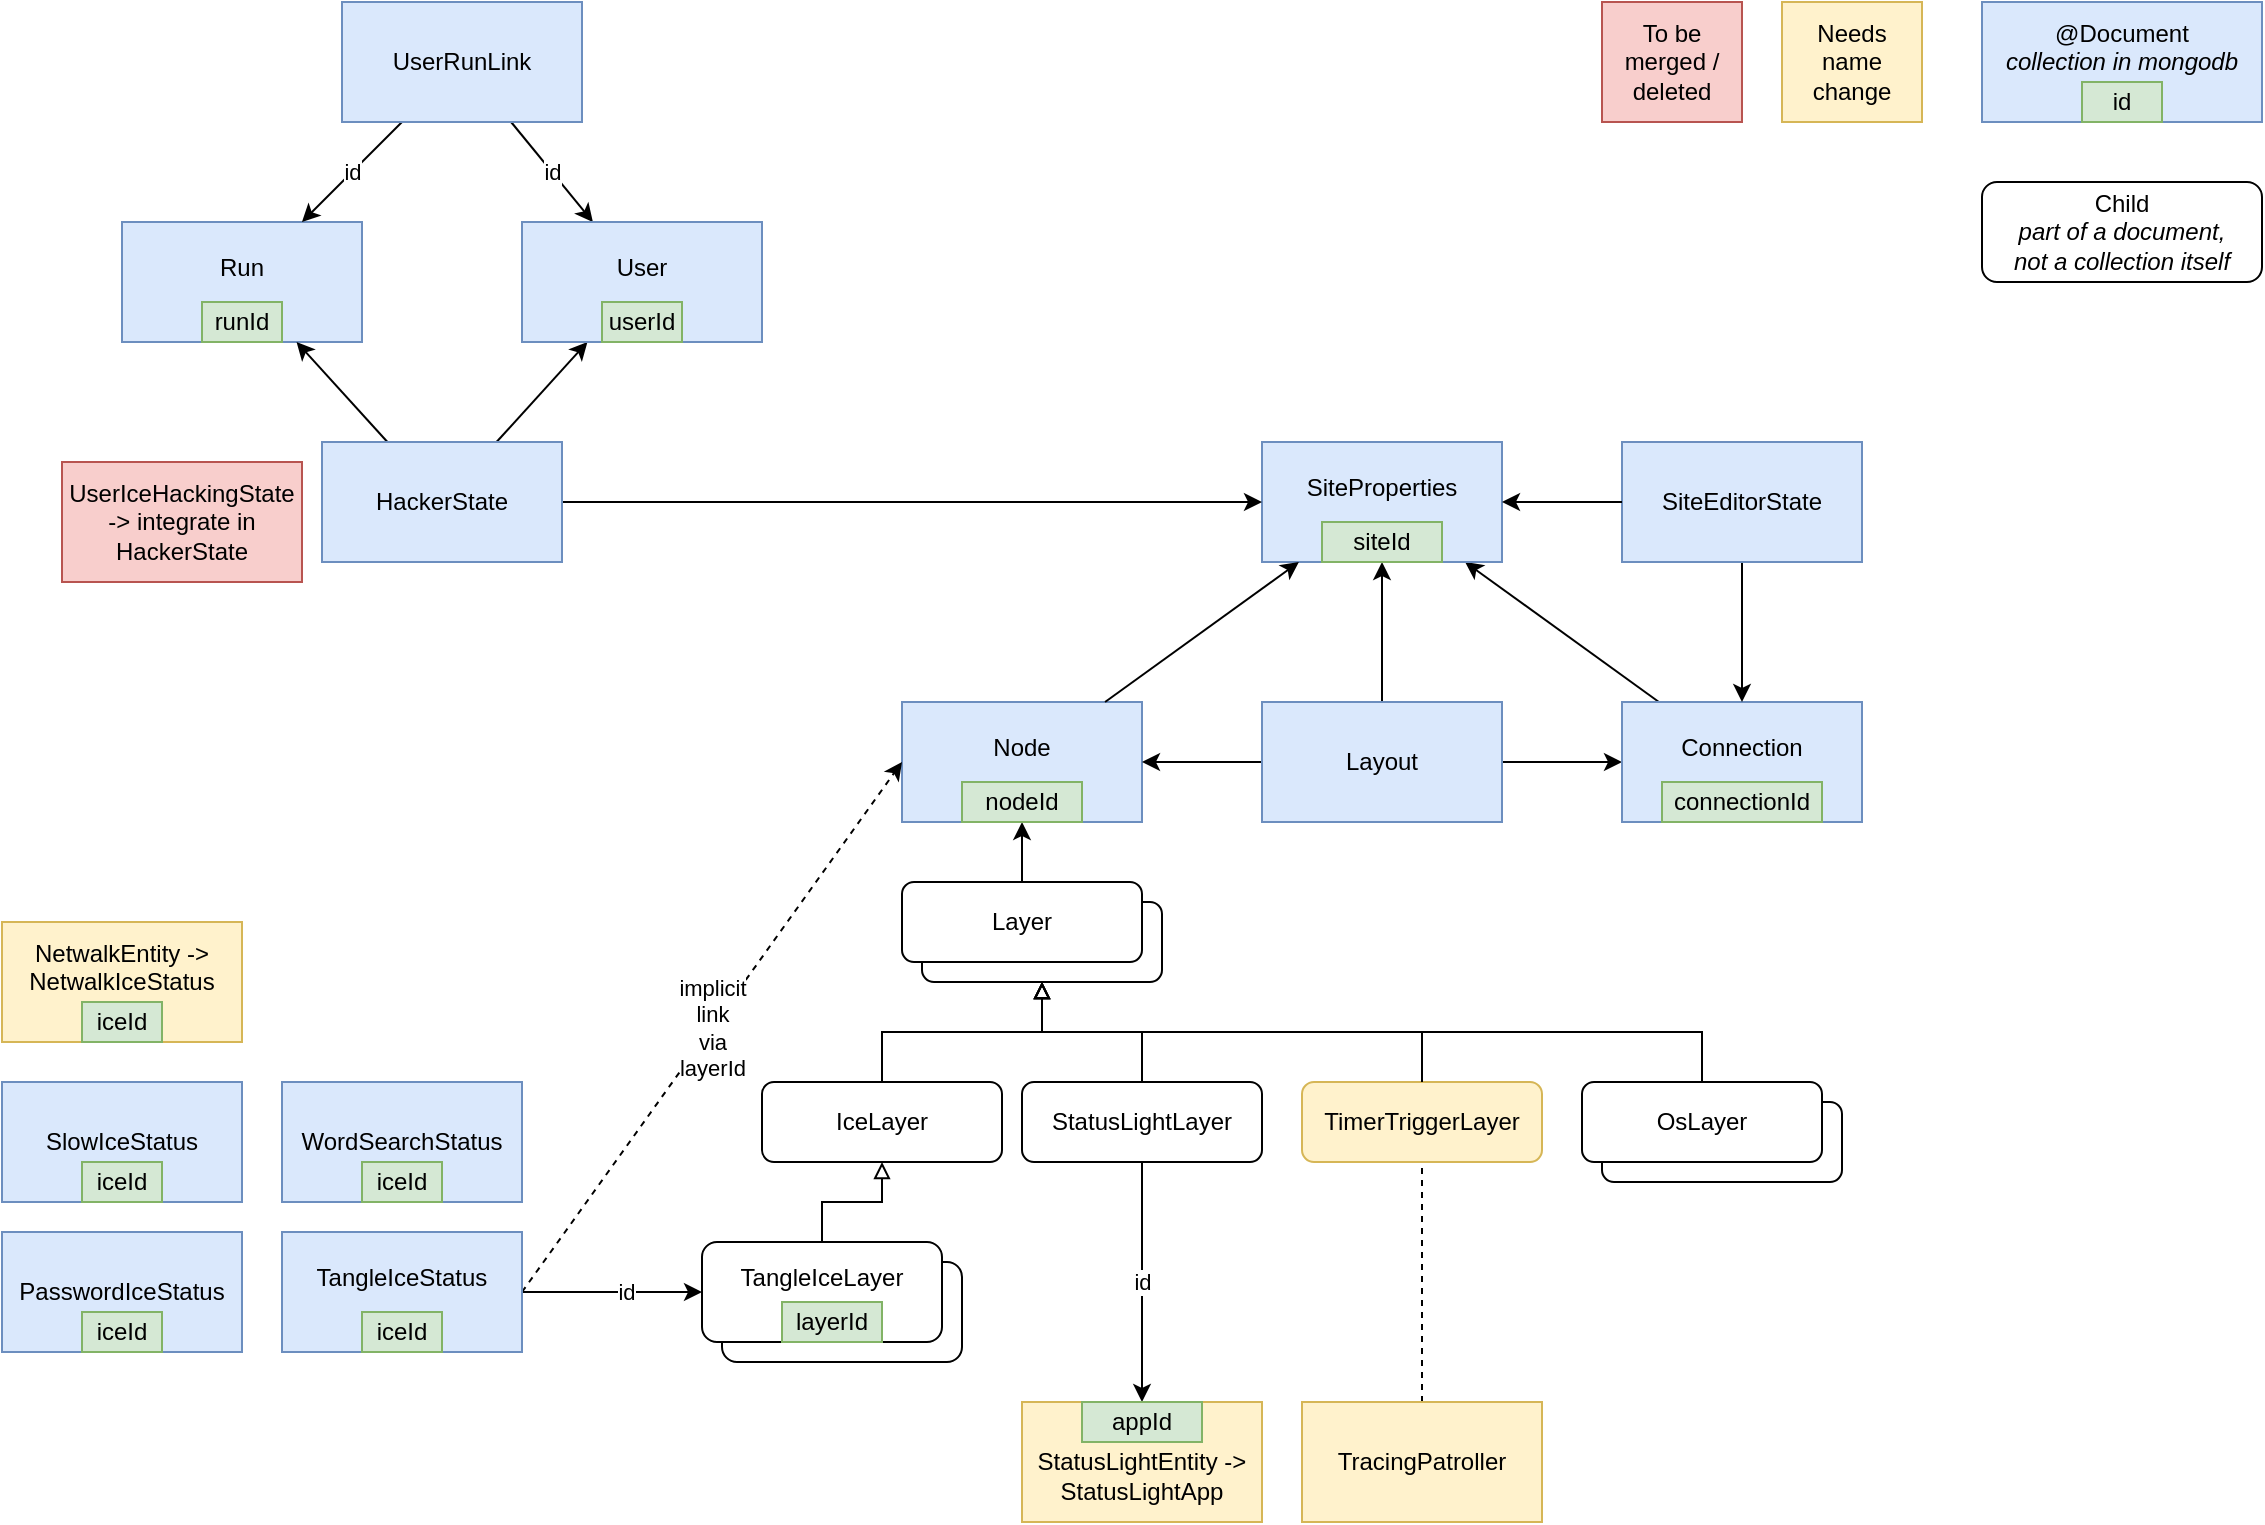 <mxfile version="21.5.2" type="github">
  <diagram name="Page-1" id="mnIJfY60bvJNDvsKuQh9">
    <mxGraphModel dx="1286" dy="781" grid="1" gridSize="10" guides="1" tooltips="1" connect="1" arrows="1" fold="1" page="1" pageScale="1" pageWidth="1169" pageHeight="827" math="0" shadow="0">
      <root>
        <mxCell id="0" />
        <mxCell id="1" parent="0" />
        <mxCell id="jiuy7B6aaROlVbYT8yXl-59" style="rounded=0;orthogonalLoop=1;jettySize=auto;html=1;endArrow=classic;endFill=1;" parent="1" source="jiuy7B6aaROlVbYT8yXl-14" target="jiuy7B6aaROlVbYT8yXl-16" edge="1">
          <mxGeometry relative="1" as="geometry">
            <mxPoint x="708" y="340" as="sourcePoint" />
            <mxPoint x="610" y="383" as="targetPoint" />
          </mxGeometry>
        </mxCell>
        <mxCell id="jiuy7B6aaROlVbYT8yXl-41" value="TangleIceLayer" style="rounded=1;whiteSpace=wrap;html=1;" parent="1" vertex="1">
          <mxGeometry x="390" y="650" width="120" height="50" as="geometry" />
        </mxCell>
        <mxCell id="jiuy7B6aaROlVbYT8yXl-40" value="OsLayer" style="rounded=1;whiteSpace=wrap;html=1;fontStyle=0" parent="1" vertex="1">
          <mxGeometry x="830" y="570" width="120" height="40" as="geometry" />
        </mxCell>
        <mxCell id="jiuy7B6aaROlVbYT8yXl-1" value="Node&lt;br&gt;&amp;nbsp;" style="rounded=0;whiteSpace=wrap;html=1;fillColor=#dae8fc;strokeColor=#6c8ebf;" parent="1" vertex="1">
          <mxGeometry x="480" y="370" width="120" height="60" as="geometry" />
        </mxCell>
        <mxCell id="jiuy7B6aaROlVbYT8yXl-11" style="edgeStyle=orthogonalEdgeStyle;rounded=0;orthogonalLoop=1;jettySize=auto;html=1;exitX=0.5;exitY=0;exitDx=0;exitDy=0;entryX=0.5;entryY=1;entryDx=0;entryDy=0;" parent="1" source="jiuy7B6aaROlVbYT8yXl-66" target="jiuy7B6aaROlVbYT8yXl-1" edge="1">
          <mxGeometry relative="1" as="geometry">
            <Array as="points" />
          </mxGeometry>
        </mxCell>
        <mxCell id="jiuy7B6aaROlVbYT8yXl-2" value="Layer" style="rounded=1;whiteSpace=wrap;html=1;" parent="1" vertex="1">
          <mxGeometry x="490" y="470" width="120" height="40" as="geometry" />
        </mxCell>
        <mxCell id="jiuy7B6aaROlVbYT8yXl-3" value="@Document&lt;br&gt;&lt;i&gt;collection in mongodb&lt;br&gt;&amp;nbsp;&lt;br&gt;&lt;/i&gt;" style="rounded=0;whiteSpace=wrap;html=1;fillColor=#dae8fc;strokeColor=#6c8ebf;" parent="1" vertex="1">
          <mxGeometry x="1020" y="20" width="140" height="60" as="geometry" />
        </mxCell>
        <mxCell id="jiuy7B6aaROlVbYT8yXl-4" value="Child&lt;br&gt;&lt;i&gt;part of a document, &lt;br&gt;not a collection itself&lt;/i&gt;" style="rounded=1;whiteSpace=wrap;html=1;" parent="1" vertex="1">
          <mxGeometry x="1020" y="110" width="140" height="50" as="geometry" />
        </mxCell>
        <mxCell id="jiuy7B6aaROlVbYT8yXl-8" style="edgeStyle=orthogonalEdgeStyle;rounded=0;orthogonalLoop=1;jettySize=auto;html=1;exitX=0.5;exitY=0;exitDx=0;exitDy=0;entryX=0.5;entryY=1;entryDx=0;entryDy=0;endArrow=block;endFill=0;" parent="1" source="jiuy7B6aaROlVbYT8yXl-5" target="jiuy7B6aaROlVbYT8yXl-2" edge="1">
          <mxGeometry relative="1" as="geometry" />
        </mxCell>
        <mxCell id="jiuy7B6aaROlVbYT8yXl-5" value="IceLayer" style="rounded=1;whiteSpace=wrap;html=1;" parent="1" vertex="1">
          <mxGeometry x="410" y="560" width="120" height="40" as="geometry" />
        </mxCell>
        <mxCell id="jiuy7B6aaROlVbYT8yXl-10" style="edgeStyle=orthogonalEdgeStyle;rounded=0;orthogonalLoop=1;jettySize=auto;html=1;exitX=0.5;exitY=0;exitDx=0;exitDy=0;endArrow=block;endFill=0;entryX=0.5;entryY=1;entryDx=0;entryDy=0;" parent="1" source="jiuy7B6aaROlVbYT8yXl-9" target="jiuy7B6aaROlVbYT8yXl-2" edge="1">
          <mxGeometry relative="1" as="geometry">
            <mxPoint x="540" y="500" as="targetPoint" />
          </mxGeometry>
        </mxCell>
        <mxCell id="jiuy7B6aaROlVbYT8yXl-61" value="id" style="edgeStyle=orthogonalEdgeStyle;rounded=0;orthogonalLoop=1;jettySize=auto;html=1;exitX=0.5;exitY=1;exitDx=0;exitDy=0;" parent="1" source="jiuy7B6aaROlVbYT8yXl-9" target="jiuy7B6aaROlVbYT8yXl-34" edge="1">
          <mxGeometry relative="1" as="geometry" />
        </mxCell>
        <mxCell id="jiuy7B6aaROlVbYT8yXl-9" value="StatusLightLayer" style="rounded=1;whiteSpace=wrap;html=1;" parent="1" vertex="1">
          <mxGeometry x="540" y="560" width="120" height="40" as="geometry" />
        </mxCell>
        <mxCell id="jiuy7B6aaROlVbYT8yXl-53" style="edgeStyle=orthogonalEdgeStyle;rounded=0;orthogonalLoop=1;jettySize=auto;html=1;exitX=0.5;exitY=0;exitDx=0;exitDy=0;endArrow=classic;endFill=1;" parent="1" source="jiuy7B6aaROlVbYT8yXl-12" target="jiuy7B6aaROlVbYT8yXl-16" edge="1">
          <mxGeometry relative="1" as="geometry" />
        </mxCell>
        <mxCell id="jiuy7B6aaROlVbYT8yXl-84" style="edgeStyle=orthogonalEdgeStyle;rounded=0;orthogonalLoop=1;jettySize=auto;html=1;exitX=0;exitY=0.5;exitDx=0;exitDy=0;" parent="1" source="jiuy7B6aaROlVbYT8yXl-12" target="jiuy7B6aaROlVbYT8yXl-1" edge="1">
          <mxGeometry relative="1" as="geometry" />
        </mxCell>
        <mxCell id="jiuy7B6aaROlVbYT8yXl-92" style="edgeStyle=orthogonalEdgeStyle;rounded=0;orthogonalLoop=1;jettySize=auto;html=1;exitX=1;exitY=0.5;exitDx=0;exitDy=0;entryX=0;entryY=0.5;entryDx=0;entryDy=0;" parent="1" source="jiuy7B6aaROlVbYT8yXl-12" target="jiuy7B6aaROlVbYT8yXl-14" edge="1">
          <mxGeometry relative="1" as="geometry" />
        </mxCell>
        <mxCell id="jiuy7B6aaROlVbYT8yXl-12" value="Layout" style="rounded=0;whiteSpace=wrap;html=1;fillColor=#dae8fc;strokeColor=#6c8ebf;" parent="1" vertex="1">
          <mxGeometry x="660" y="370" width="120" height="60" as="geometry" />
        </mxCell>
        <mxCell id="jiuy7B6aaROlVbYT8yXl-14" value="Connection&lt;br&gt;&amp;nbsp;" style="rounded=0;whiteSpace=wrap;html=1;fillColor=#dae8fc;strokeColor=#6c8ebf;" parent="1" vertex="1">
          <mxGeometry x="840" y="370" width="120" height="60" as="geometry" />
        </mxCell>
        <mxCell id="jiuy7B6aaROlVbYT8yXl-16" value="SiteProperties&lt;br&gt;&amp;nbsp;" style="rounded=0;whiteSpace=wrap;html=1;fillColor=#dae8fc;strokeColor=#6c8ebf;" parent="1" vertex="1">
          <mxGeometry x="660" y="240" width="120" height="60" as="geometry" />
        </mxCell>
        <mxCell id="jiuy7B6aaROlVbYT8yXl-21" value="Run&lt;br&gt;&amp;nbsp;" style="rounded=0;whiteSpace=wrap;html=1;fillColor=#dae8fc;strokeColor=#6c8ebf;" parent="1" vertex="1">
          <mxGeometry x="90" y="130" width="120" height="60" as="geometry" />
        </mxCell>
        <mxCell id="jiuy7B6aaROlVbYT8yXl-23" value="id" style="rounded=0;orthogonalLoop=1;jettySize=auto;html=1;" parent="1" source="jiuy7B6aaROlVbYT8yXl-22" target="jiuy7B6aaROlVbYT8yXl-21" edge="1">
          <mxGeometry relative="1" as="geometry" />
        </mxCell>
        <mxCell id="jiuy7B6aaROlVbYT8yXl-37" value="id" style="rounded=0;orthogonalLoop=1;jettySize=auto;html=1;" parent="1" source="jiuy7B6aaROlVbYT8yXl-22" target="jiuy7B6aaROlVbYT8yXl-36" edge="1">
          <mxGeometry relative="1" as="geometry" />
        </mxCell>
        <mxCell id="jiuy7B6aaROlVbYT8yXl-22" value="UserRunLink" style="rounded=0;whiteSpace=wrap;html=1;fillColor=#dae8fc;strokeColor=#6c8ebf;" parent="1" vertex="1">
          <mxGeometry x="200" y="20" width="120" height="60" as="geometry" />
        </mxCell>
        <mxCell id="jiuy7B6aaROlVbYT8yXl-75" style="rounded=0;orthogonalLoop=1;jettySize=auto;html=1;" parent="1" source="jiuy7B6aaROlVbYT8yXl-26" target="jiuy7B6aaROlVbYT8yXl-21" edge="1">
          <mxGeometry relative="1" as="geometry" />
        </mxCell>
        <mxCell id="jiuy7B6aaROlVbYT8yXl-76" style="rounded=0;orthogonalLoop=1;jettySize=auto;html=1;" parent="1" source="jiuy7B6aaROlVbYT8yXl-26" target="jiuy7B6aaROlVbYT8yXl-36" edge="1">
          <mxGeometry relative="1" as="geometry" />
        </mxCell>
        <mxCell id="jiuy7B6aaROlVbYT8yXl-90" style="rounded=0;orthogonalLoop=1;jettySize=auto;html=1;" parent="1" source="jiuy7B6aaROlVbYT8yXl-26" target="jiuy7B6aaROlVbYT8yXl-16" edge="1">
          <mxGeometry relative="1" as="geometry" />
        </mxCell>
        <mxCell id="jiuy7B6aaROlVbYT8yXl-26" value="HackerState" style="rounded=0;whiteSpace=wrap;html=1;fillColor=#dae8fc;strokeColor=#6c8ebf;" parent="1" vertex="1">
          <mxGeometry x="190" y="240" width="120" height="60" as="geometry" />
        </mxCell>
        <mxCell id="jiuy7B6aaROlVbYT8yXl-91" value="" style="edgeStyle=orthogonalEdgeStyle;rounded=0;orthogonalLoop=1;jettySize=auto;html=1;" parent="1" source="jiuy7B6aaROlVbYT8yXl-27" target="jiuy7B6aaROlVbYT8yXl-14" edge="1">
          <mxGeometry relative="1" as="geometry" />
        </mxCell>
        <mxCell id="jiuy7B6aaROlVbYT8yXl-27" value="SiteEditorState" style="rounded=0;whiteSpace=wrap;html=1;fillColor=#dae8fc;strokeColor=#6c8ebf;" parent="1" vertex="1">
          <mxGeometry x="840" y="240" width="120" height="60" as="geometry" />
        </mxCell>
        <mxCell id="jiuy7B6aaROlVbYT8yXl-42" style="rounded=0;orthogonalLoop=1;jettySize=auto;html=1;exitX=1;exitY=0.5;exitDx=0;exitDy=0;" parent="1" source="jiuy7B6aaROlVbYT8yXl-28" target="jiuy7B6aaROlVbYT8yXl-38" edge="1">
          <mxGeometry relative="1" as="geometry">
            <mxPoint x="240" y="410" as="targetPoint" />
          </mxGeometry>
        </mxCell>
        <mxCell id="jiuy7B6aaROlVbYT8yXl-64" value="id" style="edgeLabel;html=1;align=center;verticalAlign=middle;resizable=0;points=[];" parent="jiuy7B6aaROlVbYT8yXl-42" vertex="1" connectable="0">
          <mxGeometry x="0.141" relative="1" as="geometry">
            <mxPoint as="offset" />
          </mxGeometry>
        </mxCell>
        <mxCell id="yUMayUT2DUETe77GGP__-6" value="implicit&lt;br&gt;link&lt;br&gt;via&lt;br&gt;layerId" style="rounded=0;orthogonalLoop=1;jettySize=auto;html=1;exitX=1;exitY=0.5;exitDx=0;exitDy=0;entryX=0;entryY=0.5;entryDx=0;entryDy=0;dashed=1;" edge="1" parent="1" source="jiuy7B6aaROlVbYT8yXl-28" target="jiuy7B6aaROlVbYT8yXl-1">
          <mxGeometry relative="1" as="geometry" />
        </mxCell>
        <mxCell id="jiuy7B6aaROlVbYT8yXl-28" value="TangleIceStatus&lt;br&gt;&amp;nbsp;" style="rounded=0;whiteSpace=wrap;html=1;fillColor=#dae8fc;strokeColor=#6c8ebf;" parent="1" vertex="1">
          <mxGeometry x="170" y="635" width="120" height="60" as="geometry" />
        </mxCell>
        <mxCell id="jiuy7B6aaROlVbYT8yXl-29" value="PasswordIceStatus" style="rounded=0;whiteSpace=wrap;html=1;fillColor=#dae8fc;strokeColor=#6c8ebf;" parent="1" vertex="1">
          <mxGeometry x="30" y="635" width="120" height="60" as="geometry" />
        </mxCell>
        <mxCell id="jiuy7B6aaROlVbYT8yXl-30" value="WordSearchStatus" style="rounded=0;whiteSpace=wrap;html=1;fillColor=#dae8fc;strokeColor=#6c8ebf;" parent="1" vertex="1">
          <mxGeometry x="170" y="560" width="120" height="60" as="geometry" />
        </mxCell>
        <mxCell id="jiuy7B6aaROlVbYT8yXl-31" value="NetwalkEntity&amp;nbsp;-&amp;gt;&lt;br&gt;NetwalkIceStatus&lt;br&gt;&amp;nbsp;" style="rounded=0;whiteSpace=wrap;html=1;fillColor=#fff2cc;strokeColor=#d6b656;" parent="1" vertex="1">
          <mxGeometry x="30" y="480" width="120" height="60" as="geometry" />
        </mxCell>
        <mxCell id="jiuy7B6aaROlVbYT8yXl-32" value="SlowIceStatus" style="rounded=0;whiteSpace=wrap;html=1;fillColor=#dae8fc;strokeColor=#6c8ebf;" parent="1" vertex="1">
          <mxGeometry x="30" y="560" width="120" height="60" as="geometry" />
        </mxCell>
        <mxCell id="jiuy7B6aaROlVbYT8yXl-33" value="UserIceHackingState&lt;br&gt;-&amp;gt; integrate in HackerState" style="rounded=0;whiteSpace=wrap;html=1;fillColor=#f8cecc;strokeColor=#b85450;" parent="1" vertex="1">
          <mxGeometry x="60" y="250" width="120" height="60" as="geometry" />
        </mxCell>
        <mxCell id="jiuy7B6aaROlVbYT8yXl-34" value="&amp;nbsp;&amp;nbsp;&lt;br&gt;StatusLightEntity&amp;nbsp;-&amp;gt;&lt;br&gt;StatusLightApp" style="rounded=0;whiteSpace=wrap;html=1;fillColor=#fff2cc;strokeColor=#d6b656;" parent="1" vertex="1">
          <mxGeometry x="540" y="720" width="120" height="60" as="geometry" />
        </mxCell>
        <mxCell id="jiuy7B6aaROlVbYT8yXl-70" style="edgeStyle=orthogonalEdgeStyle;rounded=0;orthogonalLoop=1;jettySize=auto;html=1;exitX=0.5;exitY=0;exitDx=0;exitDy=0;entryX=0.5;entryY=1;entryDx=0;entryDy=0;endArrow=none;endFill=0;dashed=1;" parent="1" source="jiuy7B6aaROlVbYT8yXl-35" target="jiuy7B6aaROlVbYT8yXl-45" edge="1">
          <mxGeometry relative="1" as="geometry" />
        </mxCell>
        <mxCell id="jiuy7B6aaROlVbYT8yXl-35" value="TracingPatroller" style="rounded=0;whiteSpace=wrap;html=1;fillColor=#fff2cc;strokeColor=#d6b656;" parent="1" vertex="1">
          <mxGeometry x="680" y="720" width="120" height="60" as="geometry" />
        </mxCell>
        <mxCell id="jiuy7B6aaROlVbYT8yXl-36" value="User&lt;br&gt;&amp;nbsp;" style="rounded=0;whiteSpace=wrap;html=1;fillColor=#dae8fc;strokeColor=#6c8ebf;" parent="1" vertex="1">
          <mxGeometry x="290" y="130" width="120" height="60" as="geometry" />
        </mxCell>
        <mxCell id="jiuy7B6aaROlVbYT8yXl-38" value="TangleIceLayer&lt;br&gt;&amp;nbsp;" style="rounded=1;whiteSpace=wrap;html=1;" parent="1" vertex="1">
          <mxGeometry x="380" y="640" width="120" height="50" as="geometry" />
        </mxCell>
        <mxCell id="jiuy7B6aaROlVbYT8yXl-39" style="edgeStyle=orthogonalEdgeStyle;rounded=0;orthogonalLoop=1;jettySize=auto;html=1;exitX=0.5;exitY=0;exitDx=0;exitDy=0;entryX=0.5;entryY=1;entryDx=0;entryDy=0;endArrow=block;endFill=0;" parent="1" source="jiuy7B6aaROlVbYT8yXl-38" target="jiuy7B6aaROlVbYT8yXl-5" edge="1">
          <mxGeometry relative="1" as="geometry">
            <mxPoint x="480" y="570" as="sourcePoint" />
            <mxPoint x="550" y="530" as="targetPoint" />
          </mxGeometry>
        </mxCell>
        <mxCell id="jiuy7B6aaROlVbYT8yXl-45" value="TimerTriggerLayer" style="rounded=1;whiteSpace=wrap;html=1;fillColor=#fff2cc;strokeColor=#d6b656;" parent="1" vertex="1">
          <mxGeometry x="680" y="560" width="120" height="40" as="geometry" />
        </mxCell>
        <mxCell id="jiuy7B6aaROlVbYT8yXl-46" style="edgeStyle=orthogonalEdgeStyle;rounded=0;orthogonalLoop=1;jettySize=auto;html=1;exitX=0.5;exitY=0;exitDx=0;exitDy=0;endArrow=block;endFill=0;entryX=0.5;entryY=1;entryDx=0;entryDy=0;" parent="1" source="jiuy7B6aaROlVbYT8yXl-45" target="jiuy7B6aaROlVbYT8yXl-2" edge="1">
          <mxGeometry relative="1" as="geometry">
            <mxPoint x="550" y="510" as="targetPoint" />
            <mxPoint x="610" y="550" as="sourcePoint" />
          </mxGeometry>
        </mxCell>
        <mxCell id="jiuy7B6aaROlVbYT8yXl-49" value="Needs name change" style="rounded=0;whiteSpace=wrap;html=1;fillColor=#fff2cc;strokeColor=#d6b656;" parent="1" vertex="1">
          <mxGeometry x="920" y="20" width="70" height="60" as="geometry" />
        </mxCell>
        <mxCell id="jiuy7B6aaROlVbYT8yXl-50" value="To be merged / deleted" style="rounded=0;whiteSpace=wrap;html=1;fillColor=#f8cecc;strokeColor=#b85450;" parent="1" vertex="1">
          <mxGeometry x="830" y="20" width="70" height="60" as="geometry" />
        </mxCell>
        <mxCell id="jiuy7B6aaROlVbYT8yXl-51" value="id" style="rounded=0;whiteSpace=wrap;html=1;fillColor=#d5e8d4;strokeColor=#82b366;" parent="1" vertex="1">
          <mxGeometry x="1070" y="60" width="40" height="20" as="geometry" />
        </mxCell>
        <mxCell id="jiuy7B6aaROlVbYT8yXl-52" value="siteId" style="rounded=0;whiteSpace=wrap;html=1;fillColor=#d5e8d4;strokeColor=#82b366;" parent="1" vertex="1">
          <mxGeometry x="690" y="280" width="60" height="20" as="geometry" />
        </mxCell>
        <mxCell id="jiuy7B6aaROlVbYT8yXl-56" style="rounded=0;orthogonalLoop=1;jettySize=auto;html=1;endArrow=classic;endFill=1;" parent="1" source="jiuy7B6aaROlVbYT8yXl-27" target="jiuy7B6aaROlVbYT8yXl-16" edge="1">
          <mxGeometry relative="1" as="geometry">
            <mxPoint x="730" y="340" as="sourcePoint" />
            <mxPoint x="730" y="380" as="targetPoint" />
          </mxGeometry>
        </mxCell>
        <mxCell id="jiuy7B6aaROlVbYT8yXl-58" style="rounded=0;orthogonalLoop=1;jettySize=auto;html=1;endArrow=classic;endFill=1;" parent="1" source="jiuy7B6aaROlVbYT8yXl-1" target="jiuy7B6aaROlVbYT8yXl-16" edge="1">
          <mxGeometry relative="1" as="geometry">
            <mxPoint x="700" y="330" as="sourcePoint" />
            <mxPoint x="610" y="330" as="targetPoint" />
          </mxGeometry>
        </mxCell>
        <mxCell id="jiuy7B6aaROlVbYT8yXl-62" value="appId" style="rounded=0;whiteSpace=wrap;html=1;fillColor=#d5e8d4;strokeColor=#82b366;" parent="1" vertex="1">
          <mxGeometry x="570" y="720" width="60" height="20" as="geometry" />
        </mxCell>
        <mxCell id="jiuy7B6aaROlVbYT8yXl-63" value="layerId" style="rounded=0;whiteSpace=wrap;html=1;fillColor=#d5e8d4;strokeColor=#82b366;" parent="1" vertex="1">
          <mxGeometry x="420" y="670" width="50" height="20" as="geometry" />
        </mxCell>
        <mxCell id="jiuy7B6aaROlVbYT8yXl-66" value="Layer" style="rounded=1;whiteSpace=wrap;html=1;" parent="1" vertex="1">
          <mxGeometry x="480" y="460" width="120" height="40" as="geometry" />
        </mxCell>
        <mxCell id="jiuy7B6aaROlVbYT8yXl-67" value="OsLayer" style="rounded=1;whiteSpace=wrap;html=1;" parent="1" vertex="1">
          <mxGeometry x="820" y="560" width="120" height="40" as="geometry" />
        </mxCell>
        <mxCell id="jiuy7B6aaROlVbYT8yXl-69" style="edgeStyle=orthogonalEdgeStyle;rounded=0;orthogonalLoop=1;jettySize=auto;html=1;exitX=0.5;exitY=0;exitDx=0;exitDy=0;endArrow=block;endFill=0;entryX=0.5;entryY=1;entryDx=0;entryDy=0;" parent="1" source="jiuy7B6aaROlVbYT8yXl-67" target="jiuy7B6aaROlVbYT8yXl-2" edge="1">
          <mxGeometry relative="1" as="geometry">
            <mxPoint x="560" y="520" as="targetPoint" />
            <mxPoint x="750" y="570" as="sourcePoint" />
          </mxGeometry>
        </mxCell>
        <mxCell id="jiuy7B6aaROlVbYT8yXl-71" value="iceId" style="rounded=0;whiteSpace=wrap;html=1;fillColor=#d5e8d4;strokeColor=#82b366;" parent="1" vertex="1">
          <mxGeometry x="210" y="675" width="40" height="20" as="geometry" />
        </mxCell>
        <mxCell id="jiuy7B6aaROlVbYT8yXl-73" value="runId" style="rounded=0;whiteSpace=wrap;html=1;fillColor=#d5e8d4;strokeColor=#82b366;" parent="1" vertex="1">
          <mxGeometry x="130" y="170" width="40" height="20" as="geometry" />
        </mxCell>
        <mxCell id="jiuy7B6aaROlVbYT8yXl-74" value="userId" style="rounded=0;whiteSpace=wrap;html=1;fillColor=#d5e8d4;strokeColor=#82b366;" parent="1" vertex="1">
          <mxGeometry x="330" y="170" width="40" height="20" as="geometry" />
        </mxCell>
        <mxCell id="jiuy7B6aaROlVbYT8yXl-81" value="nodeId" style="rounded=0;whiteSpace=wrap;html=1;fillColor=#d5e8d4;strokeColor=#82b366;" parent="1" vertex="1">
          <mxGeometry x="510" y="410" width="60" height="20" as="geometry" />
        </mxCell>
        <mxCell id="jiuy7B6aaROlVbYT8yXl-82" value="connectionId" style="rounded=0;whiteSpace=wrap;html=1;fillColor=#d5e8d4;strokeColor=#82b366;" parent="1" vertex="1">
          <mxGeometry x="860" y="410" width="80" height="20" as="geometry" />
        </mxCell>
        <mxCell id="yUMayUT2DUETe77GGP__-1" value="iceId" style="rounded=0;whiteSpace=wrap;html=1;fillColor=#d5e8d4;strokeColor=#82b366;" vertex="1" parent="1">
          <mxGeometry x="210" y="600" width="40" height="20" as="geometry" />
        </mxCell>
        <mxCell id="yUMayUT2DUETe77GGP__-2" value="iceId" style="rounded=0;whiteSpace=wrap;html=1;fillColor=#d5e8d4;strokeColor=#82b366;" vertex="1" parent="1">
          <mxGeometry x="70" y="675" width="40" height="20" as="geometry" />
        </mxCell>
        <mxCell id="yUMayUT2DUETe77GGP__-4" value="iceId" style="rounded=0;whiteSpace=wrap;html=1;fillColor=#d5e8d4;strokeColor=#82b366;" vertex="1" parent="1">
          <mxGeometry x="70" y="600" width="40" height="20" as="geometry" />
        </mxCell>
        <mxCell id="yUMayUT2DUETe77GGP__-5" value="iceId" style="rounded=0;whiteSpace=wrap;html=1;fillColor=#d5e8d4;strokeColor=#82b366;" vertex="1" parent="1">
          <mxGeometry x="70" y="520" width="40" height="20" as="geometry" />
        </mxCell>
      </root>
    </mxGraphModel>
  </diagram>
</mxfile>
